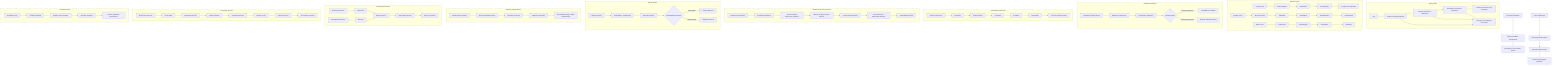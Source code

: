 flowchart TD
    A[Ecosystem Definition] --> B[Biotic and Abiotic Components]
    B --> C[Examples: Forest, Desert, Ocean]
    
    subgraph Energy Flow
        D[Sun] --> E[Producers: Photosynthesis]
        E --> F[Primary Consumers: Herbivores]
        F --> G[Secondary Consumers: Carnivores]
        G --> H[Tertiary Consumers: Top Predators]
        E --> I[Energy Loss: Metabolic Processes]
        F --> I
        G --> I
    end
    
    subgraph Nutrient Cycles
        J[Carbon Cycle] --> K[Photosynthesis]
        K --> L[Respiration]
        L --> M[Decomposition]
        M --> N[Fossil Fuel Combustion]
        
        O[Nitrogen Cycle] --> P[Nitrogen Fixation]
        P --> Q[Nitrification]
        Q --> R[Assimilation]
        R --> S[Ammonification]
        S --> T[Denitrification]
        
        U[Water Cycle] --> V[Evaporation]
        V --> W[Condensation]
        W --> X[Precipitation]
        X --> Y[Infiltration]
    end
    
    subgraph Population Dynamics
        Z[Population Growth Factors] --> AA[Birth Rate, Death Rate]
        AA --> AB[Immigration, Emigration]
        AB --> AC{Density Factors}
        AC -->|Density-Dependent| AD[Competition, Predation]
        AC -->|Density-Independent| AE[Weather, Natural Disasters]
    end
    
    subgraph Community Interactions
        AF[Species Interactions] --> AG[Mutualism]
        AG --> AH[Commensalism]
        AH --> AI[Parasitism]
        AI --> AJ[Predation]
        AJ --> AK[Competition]
        AK --> AL[Keystone Species Impact]
    end
    
    subgraph Biodiversity and Conservation
        AM[Biodiversity Importance] --> AN[Ecosystem Resilience]
        AN --> AO[Threats: Habitat Destruction, Pollution]
        AO --> AP[Climate Change, Invasive Species]
        AP --> AQ[Conservation Strategies]
        AQ --> AR[Protected Areas, Restoration Ecology]
        AR --> AS[Sustainable Practices]
    end
    
    subgraph Human Impact
        AT[Human Activities] --> AU[Deforestation, Urbanization]
        AU --> AV[Agriculture Impact]
        AV --> AW{Sustainability Evaluation}
        AW -->|Sustainable| AX[Positive Practices]
        AW -->|Unsustainable| AY[Negative Practices]
    end
    
    subgraph Climate Change Effects
        AZ[Climate Change Impact] --> BA[Species Distribution Shifts]
        BA --> BB[Phenology Changes]
        BB --> BC[Mitigation Strategies]
        BC --> BD[Renewable Energy, Carbon Sequestration]
    end
    
    subgraph Ecological Succession
        BE[Primary Succession] --> BF[Bare Rock]
        BF --> BG[Pioneer Species]
        BG --> BH[Intermediate Species]
        BH --> BI[Climax Community]
        
        BJ[Secondary Succession] --> BK[After Fire]
        BK --> BG
    end
    
    subgraph Ecosystem Services
        BL[Provisioning Services] --> BM[Food, Water]
        BM --> BN[Regulating Services]
        BN --> BO[Climate, Disease]
        BO --> BP[Supporting Services]
        BP --> BQ[Nutrient Cycles]
        BQ --> BR[Cultural Services]
        BR --> BS[Recreational, Spiritual]
    end
    
    subgraph Feedback Loops
        BT[Feedback Loops] --> BU[Positive Feedback]
        BU --> BV[Predator-Prey Dynamics]
        BV --> BW[Negative Feedback]
        BW --> BX[Climate Feedback Mechanisms]
    end
    
    BY[Future Challenges] --> BZ[Balancing Human Needs]
    BZ --> CA[Ecological Preservation]
    CA --> CB[Advancing Ecological Research]